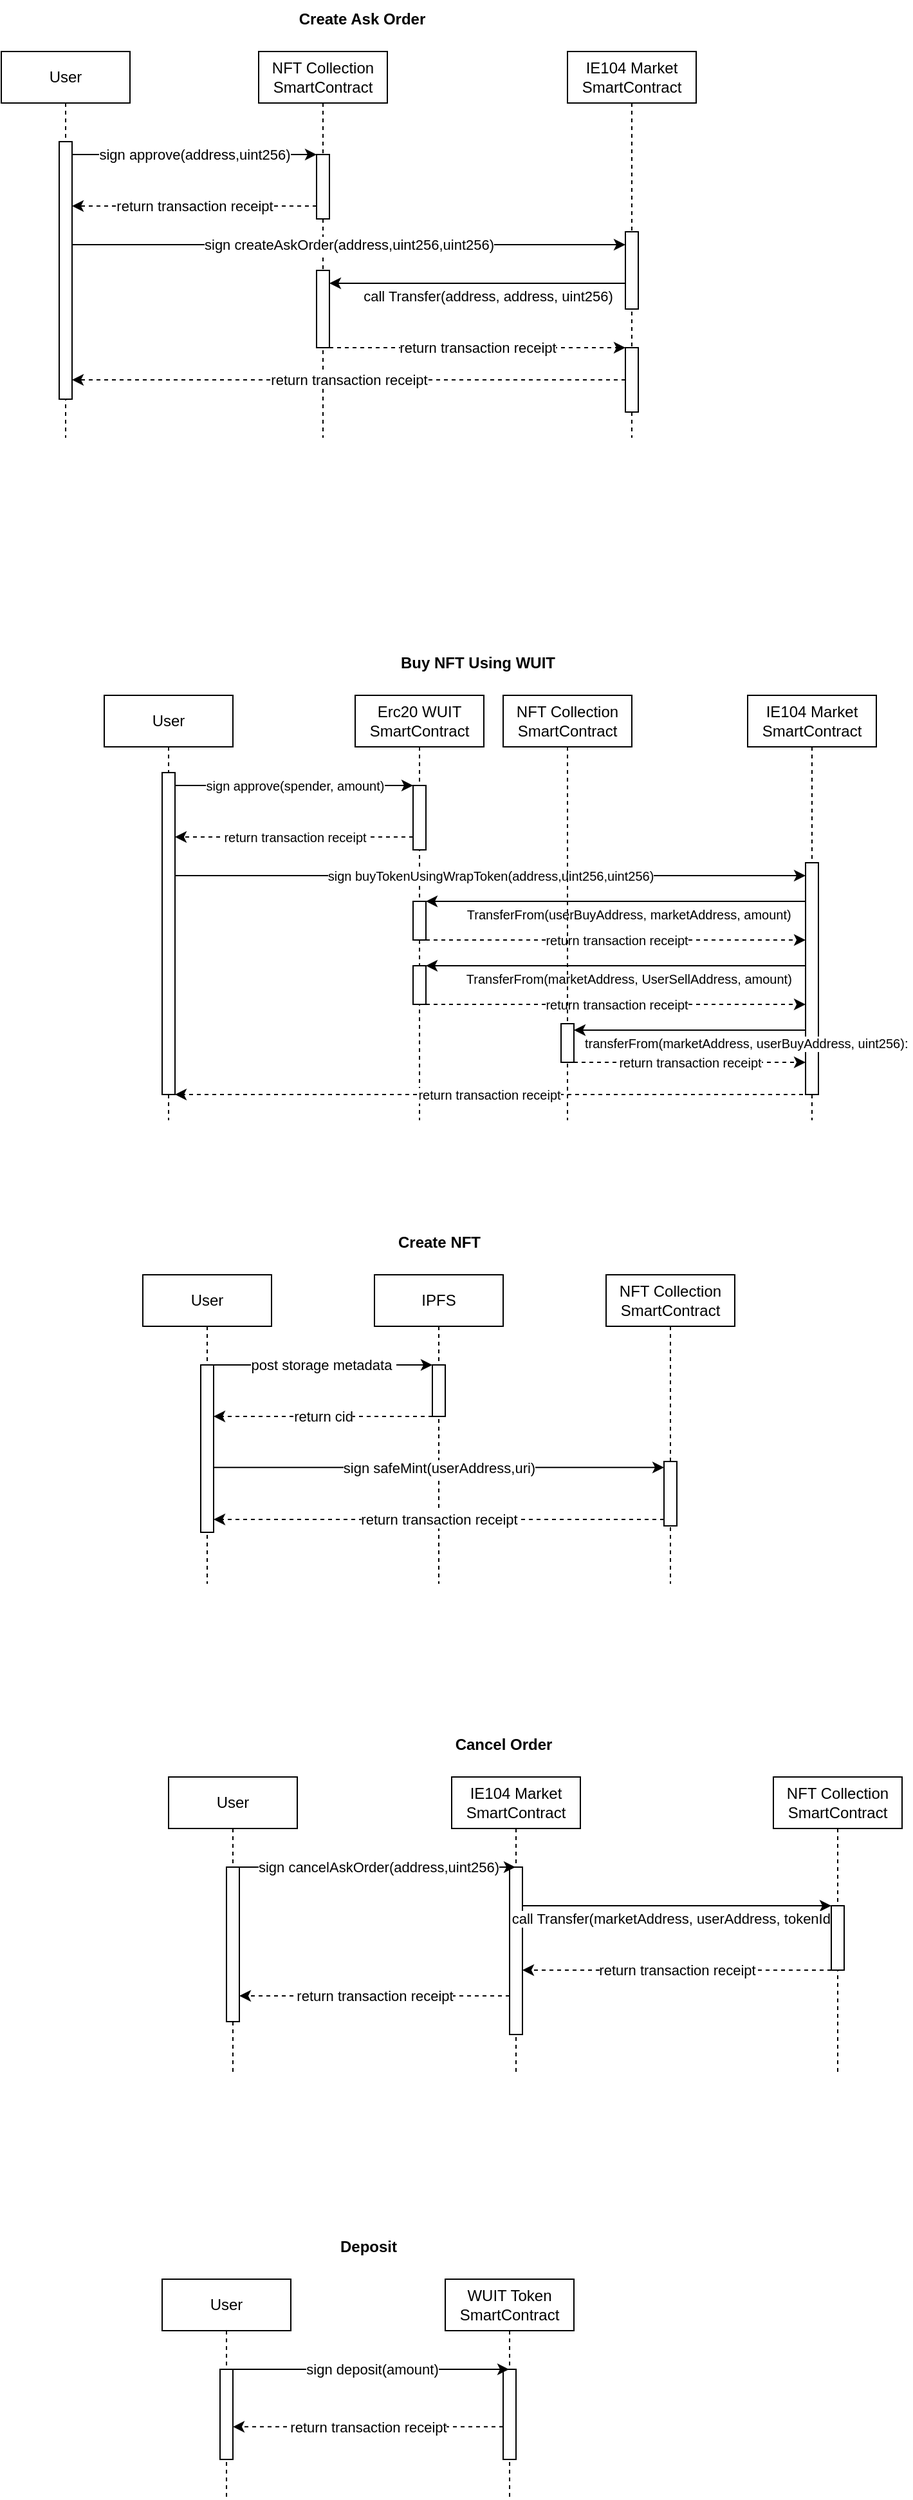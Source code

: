 <mxfile version="22.1.5" type="device">
  <diagram name="Page-1" id="2YBvvXClWsGukQMizWep">
    <mxGraphModel dx="989" dy="539" grid="1" gridSize="10" guides="1" tooltips="1" connect="1" arrows="1" fold="1" page="1" pageScale="1" pageWidth="850" pageHeight="1100" math="0" shadow="0">
      <root>
        <mxCell id="0" />
        <mxCell id="1" parent="0" />
        <mxCell id="aM9ryv3xv72pqoxQDRHE-1" value="User" style="shape=umlLifeline;perimeter=lifelinePerimeter;whiteSpace=wrap;html=1;container=0;dropTarget=0;collapsible=0;recursiveResize=0;outlineConnect=0;portConstraint=eastwest;newEdgeStyle={&quot;edgeStyle&quot;:&quot;elbowEdgeStyle&quot;,&quot;elbow&quot;:&quot;vertical&quot;,&quot;curved&quot;:0,&quot;rounded&quot;:0};" parent="1" vertex="1">
          <mxGeometry x="50" y="130" width="100" height="300" as="geometry" />
        </mxCell>
        <mxCell id="aM9ryv3xv72pqoxQDRHE-2" value="" style="html=1;points=[];perimeter=orthogonalPerimeter;outlineConnect=0;targetShapes=umlLifeline;portConstraint=eastwest;newEdgeStyle={&quot;edgeStyle&quot;:&quot;elbowEdgeStyle&quot;,&quot;elbow&quot;:&quot;vertical&quot;,&quot;curved&quot;:0,&quot;rounded&quot;:0};" parent="aM9ryv3xv72pqoxQDRHE-1" vertex="1">
          <mxGeometry x="45" y="70" width="10" height="200" as="geometry" />
        </mxCell>
        <mxCell id="aM9ryv3xv72pqoxQDRHE-5" value="NFT Collection SmartContract" style="shape=umlLifeline;perimeter=lifelinePerimeter;whiteSpace=wrap;html=1;container=0;dropTarget=0;collapsible=0;recursiveResize=0;outlineConnect=0;portConstraint=eastwest;newEdgeStyle={&quot;edgeStyle&quot;:&quot;elbowEdgeStyle&quot;,&quot;elbow&quot;:&quot;vertical&quot;,&quot;curved&quot;:0,&quot;rounded&quot;:0};" parent="1" vertex="1">
          <mxGeometry x="250" y="130" width="100" height="300" as="geometry" />
        </mxCell>
        <mxCell id="aM9ryv3xv72pqoxQDRHE-6" value="" style="html=1;points=[];perimeter=orthogonalPerimeter;outlineConnect=0;targetShapes=umlLifeline;portConstraint=eastwest;newEdgeStyle={&quot;edgeStyle&quot;:&quot;elbowEdgeStyle&quot;,&quot;elbow&quot;:&quot;vertical&quot;,&quot;curved&quot;:0,&quot;rounded&quot;:0};" parent="aM9ryv3xv72pqoxQDRHE-5" vertex="1">
          <mxGeometry x="45" y="80" width="10" height="50" as="geometry" />
        </mxCell>
        <mxCell id="n-eG2vE_drI0UsID5xyo-25" value="" style="html=1;points=[];perimeter=orthogonalPerimeter;outlineConnect=0;targetShapes=umlLifeline;portConstraint=eastwest;newEdgeStyle={&quot;edgeStyle&quot;:&quot;elbowEdgeStyle&quot;,&quot;elbow&quot;:&quot;vertical&quot;,&quot;curved&quot;:0,&quot;rounded&quot;:0};" vertex="1" parent="aM9ryv3xv72pqoxQDRHE-5">
          <mxGeometry x="45" y="170" width="10" height="60" as="geometry" />
        </mxCell>
        <mxCell id="n-eG2vE_drI0UsID5xyo-1" value="IE104 Market SmartContract" style="shape=umlLifeline;perimeter=lifelinePerimeter;whiteSpace=wrap;html=1;container=0;dropTarget=0;collapsible=0;recursiveResize=0;outlineConnect=0;portConstraint=eastwest;newEdgeStyle={&quot;edgeStyle&quot;:&quot;elbowEdgeStyle&quot;,&quot;elbow&quot;:&quot;vertical&quot;,&quot;curved&quot;:0,&quot;rounded&quot;:0};" vertex="1" parent="1">
          <mxGeometry x="490" y="130" width="100" height="300" as="geometry" />
        </mxCell>
        <mxCell id="n-eG2vE_drI0UsID5xyo-2" value="" style="html=1;points=[];perimeter=orthogonalPerimeter;outlineConnect=0;targetShapes=umlLifeline;portConstraint=eastwest;newEdgeStyle={&quot;edgeStyle&quot;:&quot;elbowEdgeStyle&quot;,&quot;elbow&quot;:&quot;vertical&quot;,&quot;curved&quot;:0,&quot;rounded&quot;:0};" vertex="1" parent="n-eG2vE_drI0UsID5xyo-1">
          <mxGeometry x="45" y="140" width="10" height="60" as="geometry" />
        </mxCell>
        <mxCell id="n-eG2vE_drI0UsID5xyo-21" value="" style="html=1;points=[];perimeter=orthogonalPerimeter;outlineConnect=0;targetShapes=umlLifeline;portConstraint=eastwest;newEdgeStyle={&quot;edgeStyle&quot;:&quot;elbowEdgeStyle&quot;,&quot;elbow&quot;:&quot;vertical&quot;,&quot;curved&quot;:0,&quot;rounded&quot;:0};" vertex="1" parent="n-eG2vE_drI0UsID5xyo-1">
          <mxGeometry x="45" y="230" width="10" height="50" as="geometry" />
        </mxCell>
        <mxCell id="n-eG2vE_drI0UsID5xyo-12" value="" style="endArrow=classic;html=1;rounded=0;" edge="1" parent="1" source="aM9ryv3xv72pqoxQDRHE-2" target="aM9ryv3xv72pqoxQDRHE-6">
          <mxGeometry relative="1" as="geometry">
            <mxPoint x="110" y="210" as="sourcePoint" />
            <mxPoint x="295" y="210" as="targetPoint" />
            <Array as="points">
              <mxPoint x="260" y="210" />
            </Array>
          </mxGeometry>
        </mxCell>
        <mxCell id="n-eG2vE_drI0UsID5xyo-13" value="sign&amp;nbsp;approve(address,uint256)" style="edgeLabel;resizable=0;html=1;align=center;verticalAlign=middle;" connectable="0" vertex="1" parent="n-eG2vE_drI0UsID5xyo-12">
          <mxGeometry relative="1" as="geometry" />
        </mxCell>
        <mxCell id="n-eG2vE_drI0UsID5xyo-17" value="" style="endArrow=classic;html=1;rounded=0;dashed=1;" edge="1" parent="1" source="aM9ryv3xv72pqoxQDRHE-6" target="aM9ryv3xv72pqoxQDRHE-2">
          <mxGeometry relative="1" as="geometry">
            <mxPoint x="240" y="360" as="sourcePoint" />
            <mxPoint x="340" y="360" as="targetPoint" />
            <Array as="points">
              <mxPoint x="180" y="250" />
            </Array>
          </mxGeometry>
        </mxCell>
        <mxCell id="n-eG2vE_drI0UsID5xyo-18" value="return transaction receipt" style="edgeLabel;resizable=0;html=1;align=center;verticalAlign=middle;" connectable="0" vertex="1" parent="n-eG2vE_drI0UsID5xyo-17">
          <mxGeometry relative="1" as="geometry" />
        </mxCell>
        <mxCell id="n-eG2vE_drI0UsID5xyo-19" value="" style="endArrow=classic;html=1;rounded=0;" edge="1" parent="1">
          <mxGeometry relative="1" as="geometry">
            <mxPoint x="105.0" y="280" as="sourcePoint" />
            <mxPoint x="535.0" y="280.0" as="targetPoint" />
            <Array as="points">
              <mxPoint x="275.19" y="280" />
            </Array>
          </mxGeometry>
        </mxCell>
        <mxCell id="n-eG2vE_drI0UsID5xyo-20" value="sign&amp;nbsp;createAskOrder(address,uint256,uint256)" style="edgeLabel;resizable=0;html=1;align=center;verticalAlign=middle;" connectable="0" vertex="1" parent="n-eG2vE_drI0UsID5xyo-19">
          <mxGeometry relative="1" as="geometry" />
        </mxCell>
        <mxCell id="n-eG2vE_drI0UsID5xyo-22" value="" style="endArrow=classic;html=1;rounded=0;" edge="1" parent="1" target="n-eG2vE_drI0UsID5xyo-25">
          <mxGeometry relative="1" as="geometry">
            <mxPoint x="535" y="310" as="sourcePoint" />
            <mxPoint x="329.81" y="310" as="targetPoint" />
          </mxGeometry>
        </mxCell>
        <mxCell id="n-eG2vE_drI0UsID5xyo-23" value="call Transfer(address, address, uint256)" style="edgeLabel;resizable=0;html=1;align=center;verticalAlign=middle;" connectable="0" vertex="1" parent="n-eG2vE_drI0UsID5xyo-22">
          <mxGeometry relative="1" as="geometry">
            <mxPoint x="8" y="10" as="offset" />
          </mxGeometry>
        </mxCell>
        <mxCell id="n-eG2vE_drI0UsID5xyo-28" value="" style="endArrow=classic;html=1;rounded=0;dashed=1;" edge="1" parent="1" source="n-eG2vE_drI0UsID5xyo-25" target="n-eG2vE_drI0UsID5xyo-21">
          <mxGeometry relative="1" as="geometry">
            <mxPoint x="240" y="360" as="sourcePoint" />
            <mxPoint x="340" y="360" as="targetPoint" />
          </mxGeometry>
        </mxCell>
        <mxCell id="n-eG2vE_drI0UsID5xyo-29" value="return transaction receipt" style="edgeLabel;resizable=0;html=1;align=center;verticalAlign=middle;" connectable="0" vertex="1" parent="n-eG2vE_drI0UsID5xyo-28">
          <mxGeometry relative="1" as="geometry" />
        </mxCell>
        <mxCell id="n-eG2vE_drI0UsID5xyo-31" value="" style="endArrow=classic;html=1;rounded=0;dashed=1;" edge="1" parent="1" source="n-eG2vE_drI0UsID5xyo-21" target="aM9ryv3xv72pqoxQDRHE-2">
          <mxGeometry relative="1" as="geometry">
            <mxPoint x="535.0" y="390" as="sourcePoint" />
            <mxPoint x="105" y="390" as="targetPoint" />
          </mxGeometry>
        </mxCell>
        <mxCell id="n-eG2vE_drI0UsID5xyo-32" value="return transaction receipt" style="edgeLabel;resizable=0;html=1;align=center;verticalAlign=middle;" connectable="0" vertex="1" parent="n-eG2vE_drI0UsID5xyo-31">
          <mxGeometry relative="1" as="geometry" />
        </mxCell>
        <mxCell id="n-eG2vE_drI0UsID5xyo-33" value="&lt;b&gt;Create Ask Order&lt;/b&gt;" style="text;html=1;align=center;verticalAlign=middle;resizable=0;points=[];autosize=1;strokeColor=none;fillColor=none;" vertex="1" parent="1">
          <mxGeometry x="270" y="90" width="120" height="30" as="geometry" />
        </mxCell>
        <mxCell id="n-eG2vE_drI0UsID5xyo-55" value="User" style="shape=umlLifeline;perimeter=lifelinePerimeter;whiteSpace=wrap;html=1;container=0;dropTarget=0;collapsible=0;recursiveResize=0;outlineConnect=0;portConstraint=eastwest;newEdgeStyle={&quot;edgeStyle&quot;:&quot;elbowEdgeStyle&quot;,&quot;elbow&quot;:&quot;vertical&quot;,&quot;curved&quot;:0,&quot;rounded&quot;:0};" vertex="1" parent="1">
          <mxGeometry x="130" y="630" width="100" height="330" as="geometry" />
        </mxCell>
        <mxCell id="n-eG2vE_drI0UsID5xyo-56" value="" style="html=1;points=[];perimeter=orthogonalPerimeter;outlineConnect=0;targetShapes=umlLifeline;portConstraint=eastwest;newEdgeStyle={&quot;edgeStyle&quot;:&quot;elbowEdgeStyle&quot;,&quot;elbow&quot;:&quot;vertical&quot;,&quot;curved&quot;:0,&quot;rounded&quot;:0};" vertex="1" parent="n-eG2vE_drI0UsID5xyo-55">
          <mxGeometry x="45" y="60" width="10" height="250" as="geometry" />
        </mxCell>
        <mxCell id="n-eG2vE_drI0UsID5xyo-57" value="Erc20 WUIT SmartContract" style="shape=umlLifeline;perimeter=lifelinePerimeter;whiteSpace=wrap;html=1;container=0;dropTarget=0;collapsible=0;recursiveResize=0;outlineConnect=0;portConstraint=eastwest;newEdgeStyle={&quot;edgeStyle&quot;:&quot;elbowEdgeStyle&quot;,&quot;elbow&quot;:&quot;vertical&quot;,&quot;curved&quot;:0,&quot;rounded&quot;:0};" vertex="1" parent="1">
          <mxGeometry x="325" y="630" width="100" height="330" as="geometry" />
        </mxCell>
        <mxCell id="n-eG2vE_drI0UsID5xyo-58" value="" style="html=1;points=[];perimeter=orthogonalPerimeter;outlineConnect=0;targetShapes=umlLifeline;portConstraint=eastwest;newEdgeStyle={&quot;edgeStyle&quot;:&quot;elbowEdgeStyle&quot;,&quot;elbow&quot;:&quot;vertical&quot;,&quot;curved&quot;:0,&quot;rounded&quot;:0};" vertex="1" parent="n-eG2vE_drI0UsID5xyo-57">
          <mxGeometry x="45" y="70" width="10" height="50" as="geometry" />
        </mxCell>
        <mxCell id="n-eG2vE_drI0UsID5xyo-59" value="" style="html=1;points=[];perimeter=orthogonalPerimeter;outlineConnect=0;targetShapes=umlLifeline;portConstraint=eastwest;newEdgeStyle={&quot;edgeStyle&quot;:&quot;elbowEdgeStyle&quot;,&quot;elbow&quot;:&quot;vertical&quot;,&quot;curved&quot;:0,&quot;rounded&quot;:0};" vertex="1" parent="n-eG2vE_drI0UsID5xyo-57">
          <mxGeometry x="45" y="160" width="10" height="30" as="geometry" />
        </mxCell>
        <mxCell id="n-eG2vE_drI0UsID5xyo-79" value="" style="html=1;points=[];perimeter=orthogonalPerimeter;outlineConnect=0;targetShapes=umlLifeline;portConstraint=eastwest;newEdgeStyle={&quot;edgeStyle&quot;:&quot;elbowEdgeStyle&quot;,&quot;elbow&quot;:&quot;vertical&quot;,&quot;curved&quot;:0,&quot;rounded&quot;:0};" vertex="1" parent="n-eG2vE_drI0UsID5xyo-57">
          <mxGeometry x="45" y="210" width="10" height="30" as="geometry" />
        </mxCell>
        <mxCell id="n-eG2vE_drI0UsID5xyo-60" value="IE104 Market SmartContract" style="shape=umlLifeline;perimeter=lifelinePerimeter;whiteSpace=wrap;html=1;container=0;dropTarget=0;collapsible=0;recursiveResize=0;outlineConnect=0;portConstraint=eastwest;newEdgeStyle={&quot;edgeStyle&quot;:&quot;elbowEdgeStyle&quot;,&quot;elbow&quot;:&quot;vertical&quot;,&quot;curved&quot;:0,&quot;rounded&quot;:0};" vertex="1" parent="1">
          <mxGeometry x="630" y="630" width="100" height="330" as="geometry" />
        </mxCell>
        <mxCell id="n-eG2vE_drI0UsID5xyo-61" value="" style="html=1;points=[];perimeter=orthogonalPerimeter;outlineConnect=0;targetShapes=umlLifeline;portConstraint=eastwest;newEdgeStyle={&quot;edgeStyle&quot;:&quot;elbowEdgeStyle&quot;,&quot;elbow&quot;:&quot;vertical&quot;,&quot;curved&quot;:0,&quot;rounded&quot;:0};" vertex="1" parent="n-eG2vE_drI0UsID5xyo-60">
          <mxGeometry x="45" y="130" width="10" height="180" as="geometry" />
        </mxCell>
        <mxCell id="n-eG2vE_drI0UsID5xyo-63" value="" style="endArrow=classic;html=1;rounded=0;" edge="1" parent="1" source="n-eG2vE_drI0UsID5xyo-56" target="n-eG2vE_drI0UsID5xyo-58">
          <mxGeometry relative="1" as="geometry">
            <mxPoint x="200" y="700" as="sourcePoint" />
            <mxPoint x="385" y="700" as="targetPoint" />
            <Array as="points">
              <mxPoint x="350" y="700" />
            </Array>
          </mxGeometry>
        </mxCell>
        <mxCell id="n-eG2vE_drI0UsID5xyo-64" value="sign&amp;nbsp;approve(spender, amount)" style="edgeLabel;resizable=0;html=1;align=center;verticalAlign=middle;fontSize=10;" connectable="0" vertex="1" parent="n-eG2vE_drI0UsID5xyo-63">
          <mxGeometry relative="1" as="geometry" />
        </mxCell>
        <mxCell id="n-eG2vE_drI0UsID5xyo-65" value="" style="endArrow=classic;html=1;rounded=0;dashed=1;" edge="1" parent="1" source="n-eG2vE_drI0UsID5xyo-58" target="n-eG2vE_drI0UsID5xyo-56">
          <mxGeometry relative="1" as="geometry">
            <mxPoint x="330" y="850" as="sourcePoint" />
            <mxPoint x="430" y="850" as="targetPoint" />
            <Array as="points">
              <mxPoint x="270" y="740" />
            </Array>
          </mxGeometry>
        </mxCell>
        <mxCell id="n-eG2vE_drI0UsID5xyo-66" value="return transaction receipt" style="edgeLabel;resizable=0;html=1;align=center;verticalAlign=middle;fontSize=10;" connectable="0" vertex="1" parent="n-eG2vE_drI0UsID5xyo-65">
          <mxGeometry relative="1" as="geometry" />
        </mxCell>
        <mxCell id="n-eG2vE_drI0UsID5xyo-67" value="" style="endArrow=classic;html=1;rounded=0;" edge="1" parent="1" source="n-eG2vE_drI0UsID5xyo-56" target="n-eG2vE_drI0UsID5xyo-61">
          <mxGeometry relative="1" as="geometry">
            <mxPoint x="195.0" y="770" as="sourcePoint" />
            <mxPoint x="625.0" y="770" as="targetPoint" />
            <Array as="points">
              <mxPoint x="365.19" y="770" />
            </Array>
          </mxGeometry>
        </mxCell>
        <mxCell id="n-eG2vE_drI0UsID5xyo-68" value="sign buyTokenUsingWrapToken(address,uint256,uint256)" style="edgeLabel;resizable=0;html=1;align=center;verticalAlign=middle;fontSize=10;" connectable="0" vertex="1" parent="n-eG2vE_drI0UsID5xyo-67">
          <mxGeometry relative="1" as="geometry" />
        </mxCell>
        <mxCell id="n-eG2vE_drI0UsID5xyo-69" value="" style="endArrow=classic;html=1;rounded=0;" edge="1" parent="1">
          <mxGeometry relative="1" as="geometry">
            <mxPoint x="675" y="790" as="sourcePoint" />
            <mxPoint x="380" y="790" as="targetPoint" />
          </mxGeometry>
        </mxCell>
        <mxCell id="n-eG2vE_drI0UsID5xyo-70" value="&amp;nbsp;TransferFrom(userBuyAddress, marketAddress, amount)" style="edgeLabel;resizable=0;html=1;align=center;verticalAlign=middle;fontSize=10;" connectable="0" vertex="1" parent="n-eG2vE_drI0UsID5xyo-69">
          <mxGeometry relative="1" as="geometry">
            <mxPoint x="8" y="10" as="offset" />
          </mxGeometry>
        </mxCell>
        <mxCell id="n-eG2vE_drI0UsID5xyo-71" value="" style="endArrow=classic;html=1;rounded=0;dashed=1;" edge="1" parent="1">
          <mxGeometry relative="1" as="geometry">
            <mxPoint x="380" y="820" as="sourcePoint" />
            <mxPoint x="675" y="820" as="targetPoint" />
          </mxGeometry>
        </mxCell>
        <mxCell id="n-eG2vE_drI0UsID5xyo-72" value="return transaction receipt" style="edgeLabel;resizable=0;html=1;align=center;verticalAlign=middle;fontSize=10;" connectable="0" vertex="1" parent="n-eG2vE_drI0UsID5xyo-71">
          <mxGeometry relative="1" as="geometry" />
        </mxCell>
        <mxCell id="n-eG2vE_drI0UsID5xyo-73" value="" style="endArrow=classic;html=1;rounded=0;dashed=1;" edge="1" parent="1" target="n-eG2vE_drI0UsID5xyo-56">
          <mxGeometry relative="1" as="geometry">
            <mxPoint x="673" y="940" as="sourcePoint" />
            <mxPoint x="178" y="940" as="targetPoint" />
          </mxGeometry>
        </mxCell>
        <mxCell id="n-eG2vE_drI0UsID5xyo-74" value="return transaction receipt" style="edgeLabel;resizable=0;html=1;align=center;verticalAlign=middle;fontSize=10;" connectable="0" vertex="1" parent="n-eG2vE_drI0UsID5xyo-73">
          <mxGeometry relative="1" as="geometry" />
        </mxCell>
        <mxCell id="n-eG2vE_drI0UsID5xyo-75" value="&lt;b&gt;Buy NFT Using WUIT&lt;/b&gt;" style="text;html=1;align=center;verticalAlign=middle;resizable=0;points=[];autosize=1;strokeColor=none;fillColor=none;" vertex="1" parent="1">
          <mxGeometry x="350" y="590" width="140" height="30" as="geometry" />
        </mxCell>
        <mxCell id="n-eG2vE_drI0UsID5xyo-76" value="" style="endArrow=classic;html=1;rounded=0;" edge="1" parent="1">
          <mxGeometry relative="1" as="geometry">
            <mxPoint x="675" y="840" as="sourcePoint" />
            <mxPoint x="380" y="840" as="targetPoint" />
          </mxGeometry>
        </mxCell>
        <mxCell id="n-eG2vE_drI0UsID5xyo-77" value="&amp;nbsp;TransferFrom(marketAddress, UserSellAddress, amount)" style="edgeLabel;resizable=0;html=1;align=center;verticalAlign=middle;fontSize=10;" connectable="0" vertex="1" parent="n-eG2vE_drI0UsID5xyo-76">
          <mxGeometry relative="1" as="geometry">
            <mxPoint x="8" y="10" as="offset" />
          </mxGeometry>
        </mxCell>
        <mxCell id="n-eG2vE_drI0UsID5xyo-80" value="" style="endArrow=classic;html=1;rounded=0;dashed=1;" edge="1" parent="1">
          <mxGeometry relative="1" as="geometry">
            <mxPoint x="380" y="870" as="sourcePoint" />
            <mxPoint x="675" y="870" as="targetPoint" />
          </mxGeometry>
        </mxCell>
        <mxCell id="n-eG2vE_drI0UsID5xyo-81" value="return transaction receipt" style="edgeLabel;resizable=0;html=1;align=center;verticalAlign=middle;fontSize=10;" connectable="0" vertex="1" parent="n-eG2vE_drI0UsID5xyo-80">
          <mxGeometry relative="1" as="geometry" />
        </mxCell>
        <mxCell id="n-eG2vE_drI0UsID5xyo-82" value="" style="endArrow=classic;html=1;rounded=0;" edge="1" parent="1" target="n-eG2vE_drI0UsID5xyo-86">
          <mxGeometry relative="1" as="geometry">
            <mxPoint x="675" y="890" as="sourcePoint" />
            <mxPoint x="380" y="890" as="targetPoint" />
          </mxGeometry>
        </mxCell>
        <mxCell id="n-eG2vE_drI0UsID5xyo-83" value="transferFrom(marketAddress, userBuyAddress, uint256):&amp;nbsp;" style="edgeLabel;resizable=0;html=1;align=center;verticalAlign=middle;fontSize=10;" connectable="0" vertex="1" parent="n-eG2vE_drI0UsID5xyo-82">
          <mxGeometry relative="1" as="geometry">
            <mxPoint x="45" y="10" as="offset" />
          </mxGeometry>
        </mxCell>
        <mxCell id="n-eG2vE_drI0UsID5xyo-85" value="NFT Collection SmartContract" style="shape=umlLifeline;perimeter=lifelinePerimeter;whiteSpace=wrap;html=1;container=0;dropTarget=0;collapsible=0;recursiveResize=0;outlineConnect=0;portConstraint=eastwest;newEdgeStyle={&quot;edgeStyle&quot;:&quot;elbowEdgeStyle&quot;,&quot;elbow&quot;:&quot;vertical&quot;,&quot;curved&quot;:0,&quot;rounded&quot;:0};" vertex="1" parent="1">
          <mxGeometry x="440" y="630" width="100" height="330" as="geometry" />
        </mxCell>
        <mxCell id="n-eG2vE_drI0UsID5xyo-86" value="" style="html=1;points=[];perimeter=orthogonalPerimeter;outlineConnect=0;targetShapes=umlLifeline;portConstraint=eastwest;newEdgeStyle={&quot;edgeStyle&quot;:&quot;elbowEdgeStyle&quot;,&quot;elbow&quot;:&quot;vertical&quot;,&quot;curved&quot;:0,&quot;rounded&quot;:0};" vertex="1" parent="n-eG2vE_drI0UsID5xyo-85">
          <mxGeometry x="45" y="255" width="10" height="30" as="geometry" />
        </mxCell>
        <mxCell id="n-eG2vE_drI0UsID5xyo-87" value="" style="endArrow=classic;html=1;rounded=0;dashed=1;" edge="1" parent="1" target="n-eG2vE_drI0UsID5xyo-61">
          <mxGeometry relative="1" as="geometry">
            <mxPoint x="495" y="915" as="sourcePoint" />
            <mxPoint x="679.5" y="915" as="targetPoint" />
          </mxGeometry>
        </mxCell>
        <mxCell id="n-eG2vE_drI0UsID5xyo-88" value="return transaction receipt" style="edgeLabel;resizable=0;html=1;align=center;verticalAlign=middle;fontSize=10;" connectable="0" vertex="1" parent="n-eG2vE_drI0UsID5xyo-87">
          <mxGeometry relative="1" as="geometry" />
        </mxCell>
        <mxCell id="n-eG2vE_drI0UsID5xyo-89" value="User" style="shape=umlLifeline;perimeter=lifelinePerimeter;whiteSpace=wrap;html=1;container=0;dropTarget=0;collapsible=0;recursiveResize=0;outlineConnect=0;portConstraint=eastwest;newEdgeStyle={&quot;edgeStyle&quot;:&quot;elbowEdgeStyle&quot;,&quot;elbow&quot;:&quot;vertical&quot;,&quot;curved&quot;:0,&quot;rounded&quot;:0};" vertex="1" parent="1">
          <mxGeometry x="160" y="1080" width="100" height="240" as="geometry" />
        </mxCell>
        <mxCell id="n-eG2vE_drI0UsID5xyo-90" value="" style="html=1;points=[];perimeter=orthogonalPerimeter;outlineConnect=0;targetShapes=umlLifeline;portConstraint=eastwest;newEdgeStyle={&quot;edgeStyle&quot;:&quot;elbowEdgeStyle&quot;,&quot;elbow&quot;:&quot;vertical&quot;,&quot;curved&quot;:0,&quot;rounded&quot;:0};" vertex="1" parent="n-eG2vE_drI0UsID5xyo-89">
          <mxGeometry x="45" y="70" width="10" height="130" as="geometry" />
        </mxCell>
        <mxCell id="n-eG2vE_drI0UsID5xyo-91" value="NFT Collection SmartContract" style="shape=umlLifeline;perimeter=lifelinePerimeter;whiteSpace=wrap;html=1;container=0;dropTarget=0;collapsible=0;recursiveResize=0;outlineConnect=0;portConstraint=eastwest;newEdgeStyle={&quot;edgeStyle&quot;:&quot;elbowEdgeStyle&quot;,&quot;elbow&quot;:&quot;vertical&quot;,&quot;curved&quot;:0,&quot;rounded&quot;:0};" vertex="1" parent="1">
          <mxGeometry x="520" y="1080" width="100" height="240" as="geometry" />
        </mxCell>
        <mxCell id="n-eG2vE_drI0UsID5xyo-92" value="" style="html=1;points=[];perimeter=orthogonalPerimeter;outlineConnect=0;targetShapes=umlLifeline;portConstraint=eastwest;newEdgeStyle={&quot;edgeStyle&quot;:&quot;elbowEdgeStyle&quot;,&quot;elbow&quot;:&quot;vertical&quot;,&quot;curved&quot;:0,&quot;rounded&quot;:0};" vertex="1" parent="n-eG2vE_drI0UsID5xyo-91">
          <mxGeometry x="45" y="145" width="10" height="50" as="geometry" />
        </mxCell>
        <mxCell id="n-eG2vE_drI0UsID5xyo-94" value="IPFS" style="shape=umlLifeline;perimeter=lifelinePerimeter;whiteSpace=wrap;html=1;container=0;dropTarget=0;collapsible=0;recursiveResize=0;outlineConnect=0;portConstraint=eastwest;newEdgeStyle={&quot;edgeStyle&quot;:&quot;elbowEdgeStyle&quot;,&quot;elbow&quot;:&quot;vertical&quot;,&quot;curved&quot;:0,&quot;rounded&quot;:0};" vertex="1" parent="1">
          <mxGeometry x="340" y="1080" width="100" height="240" as="geometry" />
        </mxCell>
        <mxCell id="n-eG2vE_drI0UsID5xyo-110" value="" style="html=1;points=[];perimeter=orthogonalPerimeter;outlineConnect=0;targetShapes=umlLifeline;portConstraint=eastwest;newEdgeStyle={&quot;edgeStyle&quot;:&quot;elbowEdgeStyle&quot;,&quot;elbow&quot;:&quot;vertical&quot;,&quot;curved&quot;:0,&quot;rounded&quot;:0};" vertex="1" parent="n-eG2vE_drI0UsID5xyo-94">
          <mxGeometry x="45" y="70" width="10" height="40" as="geometry" />
        </mxCell>
        <mxCell id="n-eG2vE_drI0UsID5xyo-99" value="" style="endArrow=classic;html=1;rounded=0;dashed=1;" edge="1" parent="1">
          <mxGeometry relative="1" as="geometry">
            <mxPoint x="565.0" y="1270.0" as="sourcePoint" />
            <mxPoint x="215" y="1270.0" as="targetPoint" />
            <Array as="points">
              <mxPoint x="290" y="1270" />
            </Array>
          </mxGeometry>
        </mxCell>
        <mxCell id="n-eG2vE_drI0UsID5xyo-100" value="return transaction receipt" style="edgeLabel;resizable=0;html=1;align=center;verticalAlign=middle;" connectable="0" vertex="1" parent="n-eG2vE_drI0UsID5xyo-99">
          <mxGeometry relative="1" as="geometry" />
        </mxCell>
        <mxCell id="n-eG2vE_drI0UsID5xyo-109" value="&lt;b&gt;Create NFT&lt;/b&gt;" style="text;html=1;align=center;verticalAlign=middle;resizable=0;points=[];autosize=1;strokeColor=none;fillColor=none;" vertex="1" parent="1">
          <mxGeometry x="345" y="1040" width="90" height="30" as="geometry" />
        </mxCell>
        <mxCell id="n-eG2vE_drI0UsID5xyo-112" value="" style="endArrow=classic;html=1;rounded=0;" edge="1" parent="1">
          <mxGeometry relative="1" as="geometry">
            <mxPoint x="215" y="1150.0" as="sourcePoint" />
            <mxPoint x="385" y="1150.0" as="targetPoint" />
          </mxGeometry>
        </mxCell>
        <mxCell id="n-eG2vE_drI0UsID5xyo-113" value="post storage metadata&amp;nbsp;" style="edgeLabel;resizable=0;html=1;align=center;verticalAlign=middle;" connectable="0" vertex="1" parent="n-eG2vE_drI0UsID5xyo-112">
          <mxGeometry relative="1" as="geometry" />
        </mxCell>
        <mxCell id="n-eG2vE_drI0UsID5xyo-114" value="" style="endArrow=classic;html=1;rounded=0;dashed=1;" edge="1" parent="1">
          <mxGeometry relative="1" as="geometry">
            <mxPoint x="385" y="1190.0" as="sourcePoint" />
            <mxPoint x="215" y="1190.0" as="targetPoint" />
          </mxGeometry>
        </mxCell>
        <mxCell id="n-eG2vE_drI0UsID5xyo-115" value="return cid" style="edgeLabel;resizable=0;html=1;align=center;verticalAlign=middle;" connectable="0" vertex="1" parent="n-eG2vE_drI0UsID5xyo-114">
          <mxGeometry relative="1" as="geometry" />
        </mxCell>
        <mxCell id="n-eG2vE_drI0UsID5xyo-116" value="" style="endArrow=classic;html=1;rounded=0;" edge="1" parent="1" source="n-eG2vE_drI0UsID5xyo-90">
          <mxGeometry relative="1" as="geometry">
            <mxPoint x="215" y="1229.66" as="sourcePoint" />
            <mxPoint x="565.0" y="1229.66" as="targetPoint" />
          </mxGeometry>
        </mxCell>
        <mxCell id="n-eG2vE_drI0UsID5xyo-117" value="sign safeMint(userAddress,uri)" style="edgeLabel;resizable=0;html=1;align=center;verticalAlign=middle;" connectable="0" vertex="1" parent="n-eG2vE_drI0UsID5xyo-116">
          <mxGeometry relative="1" as="geometry" />
        </mxCell>
        <mxCell id="n-eG2vE_drI0UsID5xyo-119" value="User" style="shape=umlLifeline;perimeter=lifelinePerimeter;whiteSpace=wrap;html=1;container=0;dropTarget=0;collapsible=0;recursiveResize=0;outlineConnect=0;portConstraint=eastwest;newEdgeStyle={&quot;edgeStyle&quot;:&quot;elbowEdgeStyle&quot;,&quot;elbow&quot;:&quot;vertical&quot;,&quot;curved&quot;:0,&quot;rounded&quot;:0};" vertex="1" parent="1">
          <mxGeometry x="180" y="1470" width="100" height="230" as="geometry" />
        </mxCell>
        <mxCell id="n-eG2vE_drI0UsID5xyo-120" value="" style="html=1;points=[];perimeter=orthogonalPerimeter;outlineConnect=0;targetShapes=umlLifeline;portConstraint=eastwest;newEdgeStyle={&quot;edgeStyle&quot;:&quot;elbowEdgeStyle&quot;,&quot;elbow&quot;:&quot;vertical&quot;,&quot;curved&quot;:0,&quot;rounded&quot;:0};" vertex="1" parent="n-eG2vE_drI0UsID5xyo-119">
          <mxGeometry x="45" y="70" width="10" height="120" as="geometry" />
        </mxCell>
        <mxCell id="n-eG2vE_drI0UsID5xyo-124" value="IE104 Market SmartContract" style="shape=umlLifeline;perimeter=lifelinePerimeter;whiteSpace=wrap;html=1;container=0;dropTarget=0;collapsible=0;recursiveResize=0;outlineConnect=0;portConstraint=eastwest;newEdgeStyle={&quot;edgeStyle&quot;:&quot;elbowEdgeStyle&quot;,&quot;elbow&quot;:&quot;vertical&quot;,&quot;curved&quot;:0,&quot;rounded&quot;:0};" vertex="1" parent="1">
          <mxGeometry x="400" y="1470" width="100" height="230" as="geometry" />
        </mxCell>
        <mxCell id="n-eG2vE_drI0UsID5xyo-125" value="" style="html=1;points=[];perimeter=orthogonalPerimeter;outlineConnect=0;targetShapes=umlLifeline;portConstraint=eastwest;newEdgeStyle={&quot;edgeStyle&quot;:&quot;elbowEdgeStyle&quot;,&quot;elbow&quot;:&quot;vertical&quot;,&quot;curved&quot;:0,&quot;rounded&quot;:0};" vertex="1" parent="n-eG2vE_drI0UsID5xyo-124">
          <mxGeometry x="45" y="70" width="10" height="130" as="geometry" />
        </mxCell>
        <mxCell id="n-eG2vE_drI0UsID5xyo-131" value="" style="endArrow=classic;html=1;rounded=0;" edge="1" parent="1" source="n-eG2vE_drI0UsID5xyo-120" target="n-eG2vE_drI0UsID5xyo-124">
          <mxGeometry relative="1" as="geometry">
            <mxPoint x="215" y="1540" as="sourcePoint" />
            <mxPoint x="455.0" y="1540" as="targetPoint" />
            <Array as="points">
              <mxPoint x="385.19" y="1540" />
            </Array>
          </mxGeometry>
        </mxCell>
        <mxCell id="n-eG2vE_drI0UsID5xyo-132" value="sign&amp;nbsp;cancelAskOrder(address,uint256)" style="edgeLabel;resizable=0;html=1;align=center;verticalAlign=middle;" connectable="0" vertex="1" parent="n-eG2vE_drI0UsID5xyo-131">
          <mxGeometry relative="1" as="geometry" />
        </mxCell>
        <mxCell id="n-eG2vE_drI0UsID5xyo-133" value="" style="endArrow=classic;html=1;rounded=0;" edge="1" parent="1">
          <mxGeometry relative="1" as="geometry">
            <mxPoint x="455.0" y="1570" as="sourcePoint" />
            <mxPoint x="695.0" y="1570" as="targetPoint" />
          </mxGeometry>
        </mxCell>
        <mxCell id="n-eG2vE_drI0UsID5xyo-134" value="call Transfer(marketAddress, userAddress, tokenId)" style="edgeLabel;resizable=0;html=1;align=center;verticalAlign=middle;" connectable="0" vertex="1" parent="n-eG2vE_drI0UsID5xyo-133">
          <mxGeometry relative="1" as="geometry">
            <mxPoint x="-3" y="10" as="offset" />
          </mxGeometry>
        </mxCell>
        <mxCell id="n-eG2vE_drI0UsID5xyo-139" value="&lt;b&gt;Cancel Order&lt;/b&gt;" style="text;html=1;align=center;verticalAlign=middle;resizable=0;points=[];autosize=1;strokeColor=none;fillColor=none;" vertex="1" parent="1">
          <mxGeometry x="390" y="1430" width="100" height="30" as="geometry" />
        </mxCell>
        <mxCell id="n-eG2vE_drI0UsID5xyo-140" value="NFT Collection SmartContract" style="shape=umlLifeline;perimeter=lifelinePerimeter;whiteSpace=wrap;html=1;container=0;dropTarget=0;collapsible=0;recursiveResize=0;outlineConnect=0;portConstraint=eastwest;newEdgeStyle={&quot;edgeStyle&quot;:&quot;elbowEdgeStyle&quot;,&quot;elbow&quot;:&quot;vertical&quot;,&quot;curved&quot;:0,&quot;rounded&quot;:0};" vertex="1" parent="1">
          <mxGeometry x="650" y="1470" width="100" height="230" as="geometry" />
        </mxCell>
        <mxCell id="n-eG2vE_drI0UsID5xyo-141" value="" style="html=1;points=[];perimeter=orthogonalPerimeter;outlineConnect=0;targetShapes=umlLifeline;portConstraint=eastwest;newEdgeStyle={&quot;edgeStyle&quot;:&quot;elbowEdgeStyle&quot;,&quot;elbow&quot;:&quot;vertical&quot;,&quot;curved&quot;:0,&quot;rounded&quot;:0};" vertex="1" parent="n-eG2vE_drI0UsID5xyo-140">
          <mxGeometry x="45" y="100" width="10" height="50" as="geometry" />
        </mxCell>
        <mxCell id="n-eG2vE_drI0UsID5xyo-143" value="" style="endArrow=classic;html=1;rounded=0;dashed=1;" edge="1" parent="1">
          <mxGeometry relative="1" as="geometry">
            <mxPoint x="695.0" y="1620" as="sourcePoint" />
            <mxPoint x="455.0" y="1620" as="targetPoint" />
          </mxGeometry>
        </mxCell>
        <mxCell id="n-eG2vE_drI0UsID5xyo-144" value="return transaction receipt" style="edgeLabel;resizable=0;html=1;align=center;verticalAlign=middle;" connectable="0" vertex="1" parent="n-eG2vE_drI0UsID5xyo-143">
          <mxGeometry relative="1" as="geometry" />
        </mxCell>
        <mxCell id="n-eG2vE_drI0UsID5xyo-146" value="" style="endArrow=classic;html=1;rounded=0;dashed=1;" edge="1" parent="1" target="n-eG2vE_drI0UsID5xyo-120">
          <mxGeometry relative="1" as="geometry">
            <mxPoint x="445.0" y="1640" as="sourcePoint" />
            <mxPoint x="215.0" y="1640" as="targetPoint" />
          </mxGeometry>
        </mxCell>
        <mxCell id="n-eG2vE_drI0UsID5xyo-147" value="return transaction receipt" style="edgeLabel;resizable=0;html=1;align=center;verticalAlign=middle;" connectable="0" vertex="1" parent="n-eG2vE_drI0UsID5xyo-146">
          <mxGeometry relative="1" as="geometry" />
        </mxCell>
        <mxCell id="n-eG2vE_drI0UsID5xyo-149" value="User" style="shape=umlLifeline;perimeter=lifelinePerimeter;whiteSpace=wrap;html=1;container=0;dropTarget=0;collapsible=0;recursiveResize=0;outlineConnect=0;portConstraint=eastwest;newEdgeStyle={&quot;edgeStyle&quot;:&quot;elbowEdgeStyle&quot;,&quot;elbow&quot;:&quot;vertical&quot;,&quot;curved&quot;:0,&quot;rounded&quot;:0};" vertex="1" parent="1">
          <mxGeometry x="175" y="1860" width="100" height="170" as="geometry" />
        </mxCell>
        <mxCell id="n-eG2vE_drI0UsID5xyo-150" value="" style="html=1;points=[];perimeter=orthogonalPerimeter;outlineConnect=0;targetShapes=umlLifeline;portConstraint=eastwest;newEdgeStyle={&quot;edgeStyle&quot;:&quot;elbowEdgeStyle&quot;,&quot;elbow&quot;:&quot;vertical&quot;,&quot;curved&quot;:0,&quot;rounded&quot;:0};" vertex="1" parent="n-eG2vE_drI0UsID5xyo-149">
          <mxGeometry x="45" y="70" width="10" height="70" as="geometry" />
        </mxCell>
        <mxCell id="n-eG2vE_drI0UsID5xyo-151" value="WUIT Token SmartContract" style="shape=umlLifeline;perimeter=lifelinePerimeter;whiteSpace=wrap;html=1;container=0;dropTarget=0;collapsible=0;recursiveResize=0;outlineConnect=0;portConstraint=eastwest;newEdgeStyle={&quot;edgeStyle&quot;:&quot;elbowEdgeStyle&quot;,&quot;elbow&quot;:&quot;vertical&quot;,&quot;curved&quot;:0,&quot;rounded&quot;:0};" vertex="1" parent="1">
          <mxGeometry x="395" y="1860" width="100" height="170" as="geometry" />
        </mxCell>
        <mxCell id="n-eG2vE_drI0UsID5xyo-152" value="" style="html=1;points=[];perimeter=orthogonalPerimeter;outlineConnect=0;targetShapes=umlLifeline;portConstraint=eastwest;newEdgeStyle={&quot;edgeStyle&quot;:&quot;elbowEdgeStyle&quot;,&quot;elbow&quot;:&quot;vertical&quot;,&quot;curved&quot;:0,&quot;rounded&quot;:0};" vertex="1" parent="n-eG2vE_drI0UsID5xyo-151">
          <mxGeometry x="45" y="70" width="10" height="70" as="geometry" />
        </mxCell>
        <mxCell id="n-eG2vE_drI0UsID5xyo-153" value="" style="endArrow=classic;html=1;rounded=0;" edge="1" parent="1" source="n-eG2vE_drI0UsID5xyo-150" target="n-eG2vE_drI0UsID5xyo-151">
          <mxGeometry relative="1" as="geometry">
            <mxPoint x="210" y="1930" as="sourcePoint" />
            <mxPoint x="450.0" y="1930" as="targetPoint" />
            <Array as="points">
              <mxPoint x="380.19" y="1930" />
            </Array>
          </mxGeometry>
        </mxCell>
        <mxCell id="n-eG2vE_drI0UsID5xyo-154" value="sign&amp;nbsp;deposit(amount)" style="edgeLabel;resizable=0;html=1;align=center;verticalAlign=middle;" connectable="0" vertex="1" parent="n-eG2vE_drI0UsID5xyo-153">
          <mxGeometry relative="1" as="geometry" />
        </mxCell>
        <mxCell id="n-eG2vE_drI0UsID5xyo-157" value="&lt;b&gt;Deposit&lt;/b&gt;" style="text;html=1;align=center;verticalAlign=middle;resizable=0;points=[];autosize=1;strokeColor=none;fillColor=none;" vertex="1" parent="1">
          <mxGeometry x="300" y="1820" width="70" height="30" as="geometry" />
        </mxCell>
        <mxCell id="n-eG2vE_drI0UsID5xyo-162" value="" style="endArrow=classic;html=1;rounded=0;dashed=1;" edge="1" parent="1">
          <mxGeometry relative="1" as="geometry">
            <mxPoint x="440.0" y="1974.66" as="sourcePoint" />
            <mxPoint x="230" y="1974.66" as="targetPoint" />
          </mxGeometry>
        </mxCell>
        <mxCell id="n-eG2vE_drI0UsID5xyo-163" value="return transaction receipt" style="edgeLabel;resizable=0;html=1;align=center;verticalAlign=middle;" connectable="0" vertex="1" parent="n-eG2vE_drI0UsID5xyo-162">
          <mxGeometry relative="1" as="geometry" />
        </mxCell>
      </root>
    </mxGraphModel>
  </diagram>
</mxfile>
